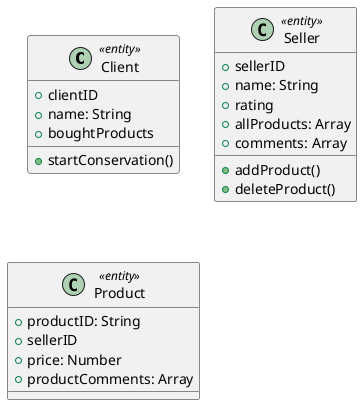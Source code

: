 @startuml "Class Diagram"

class Client <<entity>> {
  +clientID
  +name: String
  +startConservation()
  +boughtProducts
}

class Seller <<entity>> {
  +sellerID 
  +name: String
  +rating
  +addProduct()
  +deleteProduct()
  +allProducts: Array
  +comments: Array
}

class Product <<entity>> {
  +productID: String
  +sellerID
  +price: Number
  +productComments: Array
}

@enduml